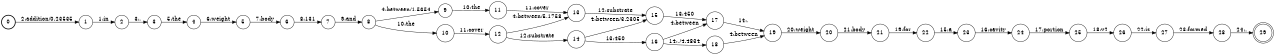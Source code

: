 digraph FST {
rankdir = LR;
size = "8.5,11";
label = "";
center = 1;
orientation = Portrait;
ranksep = "0.4";
nodesep = "0.25";
0 [label = "0", shape = circle, style = bold, fontsize = 14]
	0 -> 1 [label = "2:addition/0.23535", fontsize = 14];
1 [label = "1", shape = circle, style = solid, fontsize = 14]
	1 -> 2 [label = "1:in", fontsize = 14];
2 [label = "2", shape = circle, style = solid, fontsize = 14]
	2 -> 3 [label = "3:,", fontsize = 14];
3 [label = "3", shape = circle, style = solid, fontsize = 14]
	3 -> 4 [label = "5:the", fontsize = 14];
4 [label = "4", shape = circle, style = solid, fontsize = 14]
	4 -> 5 [label = "6:weight", fontsize = 14];
5 [label = "5", shape = circle, style = solid, fontsize = 14]
	5 -> 6 [label = "7:body", fontsize = 14];
6 [label = "6", shape = circle, style = solid, fontsize = 14]
	6 -> 7 [label = "8:131", fontsize = 14];
7 [label = "7", shape = circle, style = solid, fontsize = 14]
	7 -> 8 [label = "9:and", fontsize = 14];
8 [label = "8", shape = circle, style = solid, fontsize = 14]
	8 -> 9 [label = "4:between/1.5654", fontsize = 14];
	8 -> 10 [label = "10:the", fontsize = 14];
9 [label = "9", shape = circle, style = solid, fontsize = 14]
	9 -> 11 [label = "10:the", fontsize = 14];
10 [label = "10", shape = circle, style = solid, fontsize = 14]
	10 -> 12 [label = "11:cover", fontsize = 14];
11 [label = "11", shape = circle, style = solid, fontsize = 14]
	11 -> 13 [label = "11:cover", fontsize = 14];
12 [label = "12", shape = circle, style = solid, fontsize = 14]
	12 -> 13 [label = "4:between/5.1758", fontsize = 14];
	12 -> 14 [label = "12:substrate", fontsize = 14];
13 [label = "13", shape = circle, style = solid, fontsize = 14]
	13 -> 15 [label = "12:substrate", fontsize = 14];
14 [label = "14", shape = circle, style = solid, fontsize = 14]
	14 -> 15 [label = "4:between/3.2305", fontsize = 14];
	14 -> 16 [label = "13:450", fontsize = 14];
15 [label = "15", shape = circle, style = solid, fontsize = 14]
	15 -> 17 [label = "13:450", fontsize = 14];
16 [label = "16", shape = circle, style = solid, fontsize = 14]
	16 -> 18 [label = "14:,/4.4834", fontsize = 14];
	16 -> 17 [label = "4:between", fontsize = 14];
17 [label = "17", shape = circle, style = solid, fontsize = 14]
	17 -> 19 [label = "14:,", fontsize = 14];
18 [label = "18", shape = circle, style = solid, fontsize = 14]
	18 -> 19 [label = "4:between", fontsize = 14];
19 [label = "19", shape = circle, style = solid, fontsize = 14]
	19 -> 20 [label = "20:weight", fontsize = 14];
20 [label = "20", shape = circle, style = solid, fontsize = 14]
	20 -> 21 [label = "21:body", fontsize = 14];
21 [label = "21", shape = circle, style = solid, fontsize = 14]
	21 -> 22 [label = "19:for", fontsize = 14];
22 [label = "22", shape = circle, style = solid, fontsize = 14]
	22 -> 23 [label = "15:a", fontsize = 14];
23 [label = "23", shape = circle, style = solid, fontsize = 14]
	23 -> 24 [label = "16:cavity", fontsize = 14];
24 [label = "24", shape = circle, style = solid, fontsize = 14]
	24 -> 25 [label = "17:portion", fontsize = 14];
25 [label = "25", shape = circle, style = solid, fontsize = 14]
	25 -> 26 [label = "18:v2", fontsize = 14];
26 [label = "26", shape = circle, style = solid, fontsize = 14]
	26 -> 27 [label = "22:is", fontsize = 14];
27 [label = "27", shape = circle, style = solid, fontsize = 14]
	27 -> 28 [label = "23:formed", fontsize = 14];
28 [label = "28", shape = circle, style = solid, fontsize = 14]
	28 -> 29 [label = "24:.", fontsize = 14];
29 [label = "29", shape = doublecircle, style = solid, fontsize = 14]
}
